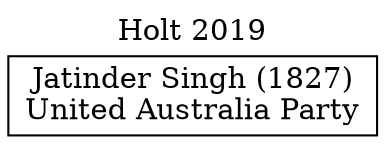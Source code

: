 // House preference flow
digraph "Jatinder Singh (1827)_Holt_2019" {
	graph [label="Holt 2019" labelloc=t mclimit=10]
	node [shape=box]
	"Jatinder Singh (1827)" [label="Jatinder Singh (1827)
United Australia Party"]
}
